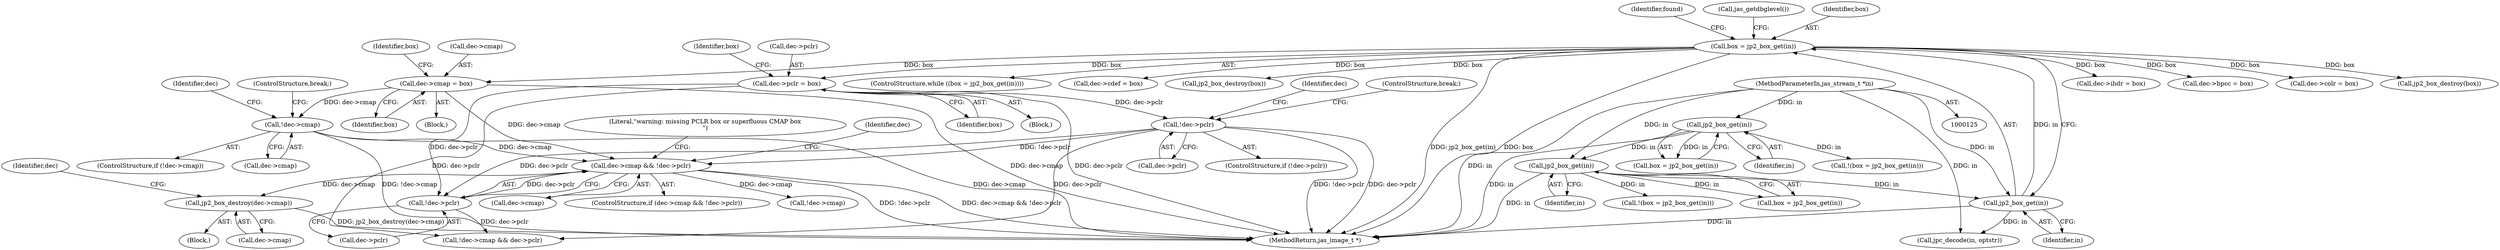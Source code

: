 digraph "0_jasper_d42b2388f7f8e0332c846675133acea151fc557a_33@pointer" {
"1000690" [label="(Call,jp2_box_destroy(dec->cmap))"];
"1000679" [label="(Call,dec->cmap && !dec->pclr)"];
"1000327" [label="(Call,dec->cmap = box)"];
"1000229" [label="(Call,box = jp2_box_get(in))"];
"1000231" [label="(Call,jp2_box_get(in))"];
"1000206" [label="(Call,jp2_box_get(in))"];
"1000167" [label="(Call,jp2_box_get(in))"];
"1000126" [label="(MethodParameterIn,jas_stream_t *in)"];
"1000322" [label="(Call,!dec->cmap)"];
"1000306" [label="(Call,!dec->pclr)"];
"1000311" [label="(Call,dec->pclr = box)"];
"1000683" [label="(Call,!dec->pclr)"];
"1000687" [label="(Block,)"];
"1000126" [label="(MethodParameterIn,jas_stream_t *in)"];
"1000306" [label="(Call,!dec->pclr)"];
"1000167" [label="(Call,jp2_box_get(in))"];
"1000263" [label="(Call,dec->ihdr = box)"];
"1000279" [label="(Call,dec->bpcc = box)"];
"1000310" [label="(Block,)"];
"1000703" [label="(Identifier,dec)"];
"1000366" [label="(Identifier,found)"];
"1000236" [label="(Call,jas_getdbglevel())"];
"1000204" [label="(Call,box = jp2_box_get(in))"];
"1000689" [label="(Literal,\"warning: missing PCLR box or superfluous CMAP box\n\")"];
"1000343" [label="(Call,dec->colr = box)"];
"1000165" [label="(Call,box = jp2_box_get(in))"];
"1000328" [label="(Call,dec->cmap)"];
"1000683" [label="(Call,!dec->pclr)"];
"1000315" [label="(Identifier,box)"];
"1000327" [label="(Call,dec->cmap = box)"];
"1000678" [label="(ControlStructure,if (dec->cmap && !dec->pclr))"];
"1000311" [label="(Call,dec->pclr = box)"];
"1000355" [label="(Call,jp2_box_destroy(box))"];
"1000232" [label="(Identifier,in)"];
"1000691" [label="(Call,dec->cmap)"];
"1000228" [label="(ControlStructure,while ((box = jp2_box_get(in))))"];
"1000230" [label="(Identifier,box)"];
"1000690" [label="(Call,jp2_box_destroy(dec->cmap))"];
"1000295" [label="(Call,dec->cdef = box)"];
"1000321" [label="(ControlStructure,if (!dec->cmap))"];
"1000203" [label="(Call,!(box = jp2_box_get(in)))"];
"1000206" [label="(Call,jp2_box_get(in))"];
"1000700" [label="(Call,!dec->cmap && dec->pclr)"];
"1000701" [label="(Call,!dec->cmap)"];
"1000680" [label="(Call,dec->cmap)"];
"1000333" [label="(Identifier,box)"];
"1000317" [label="(Identifier,box)"];
"1000229" [label="(Call,box = jp2_box_get(in))"];
"1000164" [label="(Call,!(box = jp2_box_get(in)))"];
"1000319" [label="(ControlStructure,break;)"];
"1000684" [label="(Call,dec->pclr)"];
"1001265" [label="(MethodReturn,jas_image_t *)"];
"1000331" [label="(Identifier,box)"];
"1000313" [label="(Identifier,dec)"];
"1000696" [label="(Identifier,dec)"];
"1000312" [label="(Call,dec->pclr)"];
"1001256" [label="(Call,jp2_box_destroy(box))"];
"1000329" [label="(Identifier,dec)"];
"1000323" [label="(Call,dec->cmap)"];
"1000377" [label="(Call,jpc_decode(in, optstr))"];
"1000231" [label="(Call,jp2_box_get(in))"];
"1000335" [label="(ControlStructure,break;)"];
"1000679" [label="(Call,dec->cmap && !dec->pclr)"];
"1000305" [label="(ControlStructure,if (!dec->pclr))"];
"1000168" [label="(Identifier,in)"];
"1000322" [label="(Call,!dec->cmap)"];
"1000326" [label="(Block,)"];
"1000307" [label="(Call,dec->pclr)"];
"1000207" [label="(Identifier,in)"];
"1000690" -> "1000687"  [label="AST: "];
"1000690" -> "1000691"  [label="CFG: "];
"1000691" -> "1000690"  [label="AST: "];
"1000696" -> "1000690"  [label="CFG: "];
"1000690" -> "1001265"  [label="DDG: jp2_box_destroy(dec->cmap)"];
"1000679" -> "1000690"  [label="DDG: dec->cmap"];
"1000679" -> "1000678"  [label="AST: "];
"1000679" -> "1000680"  [label="CFG: "];
"1000679" -> "1000683"  [label="CFG: "];
"1000680" -> "1000679"  [label="AST: "];
"1000683" -> "1000679"  [label="AST: "];
"1000689" -> "1000679"  [label="CFG: "];
"1000703" -> "1000679"  [label="CFG: "];
"1000679" -> "1001265"  [label="DDG: !dec->pclr"];
"1000679" -> "1001265"  [label="DDG: dec->cmap && !dec->pclr"];
"1000327" -> "1000679"  [label="DDG: dec->cmap"];
"1000322" -> "1000679"  [label="DDG: dec->cmap"];
"1000306" -> "1000679"  [label="DDG: !dec->pclr"];
"1000683" -> "1000679"  [label="DDG: dec->pclr"];
"1000679" -> "1000701"  [label="DDG: dec->cmap"];
"1000327" -> "1000326"  [label="AST: "];
"1000327" -> "1000331"  [label="CFG: "];
"1000328" -> "1000327"  [label="AST: "];
"1000331" -> "1000327"  [label="AST: "];
"1000333" -> "1000327"  [label="CFG: "];
"1000327" -> "1001265"  [label="DDG: dec->cmap"];
"1000327" -> "1000322"  [label="DDG: dec->cmap"];
"1000229" -> "1000327"  [label="DDG: box"];
"1000229" -> "1000228"  [label="AST: "];
"1000229" -> "1000231"  [label="CFG: "];
"1000230" -> "1000229"  [label="AST: "];
"1000231" -> "1000229"  [label="AST: "];
"1000236" -> "1000229"  [label="CFG: "];
"1000366" -> "1000229"  [label="CFG: "];
"1000229" -> "1001265"  [label="DDG: jp2_box_get(in)"];
"1000229" -> "1001265"  [label="DDG: box"];
"1000231" -> "1000229"  [label="DDG: in"];
"1000229" -> "1000263"  [label="DDG: box"];
"1000229" -> "1000279"  [label="DDG: box"];
"1000229" -> "1000295"  [label="DDG: box"];
"1000229" -> "1000311"  [label="DDG: box"];
"1000229" -> "1000343"  [label="DDG: box"];
"1000229" -> "1000355"  [label="DDG: box"];
"1000229" -> "1001256"  [label="DDG: box"];
"1000231" -> "1000232"  [label="CFG: "];
"1000232" -> "1000231"  [label="AST: "];
"1000231" -> "1001265"  [label="DDG: in"];
"1000206" -> "1000231"  [label="DDG: in"];
"1000126" -> "1000231"  [label="DDG: in"];
"1000231" -> "1000377"  [label="DDG: in"];
"1000206" -> "1000204"  [label="AST: "];
"1000206" -> "1000207"  [label="CFG: "];
"1000207" -> "1000206"  [label="AST: "];
"1000204" -> "1000206"  [label="CFG: "];
"1000206" -> "1001265"  [label="DDG: in"];
"1000206" -> "1000203"  [label="DDG: in"];
"1000206" -> "1000204"  [label="DDG: in"];
"1000167" -> "1000206"  [label="DDG: in"];
"1000126" -> "1000206"  [label="DDG: in"];
"1000167" -> "1000165"  [label="AST: "];
"1000167" -> "1000168"  [label="CFG: "];
"1000168" -> "1000167"  [label="AST: "];
"1000165" -> "1000167"  [label="CFG: "];
"1000167" -> "1001265"  [label="DDG: in"];
"1000167" -> "1000164"  [label="DDG: in"];
"1000167" -> "1000165"  [label="DDG: in"];
"1000126" -> "1000167"  [label="DDG: in"];
"1000126" -> "1000125"  [label="AST: "];
"1000126" -> "1001265"  [label="DDG: in"];
"1000126" -> "1000377"  [label="DDG: in"];
"1000322" -> "1000321"  [label="AST: "];
"1000322" -> "1000323"  [label="CFG: "];
"1000323" -> "1000322"  [label="AST: "];
"1000329" -> "1000322"  [label="CFG: "];
"1000335" -> "1000322"  [label="CFG: "];
"1000322" -> "1001265"  [label="DDG: !dec->cmap"];
"1000322" -> "1001265"  [label="DDG: dec->cmap"];
"1000306" -> "1000305"  [label="AST: "];
"1000306" -> "1000307"  [label="CFG: "];
"1000307" -> "1000306"  [label="AST: "];
"1000313" -> "1000306"  [label="CFG: "];
"1000319" -> "1000306"  [label="CFG: "];
"1000306" -> "1001265"  [label="DDG: dec->pclr"];
"1000306" -> "1001265"  [label="DDG: !dec->pclr"];
"1000311" -> "1000306"  [label="DDG: dec->pclr"];
"1000306" -> "1000683"  [label="DDG: dec->pclr"];
"1000306" -> "1000700"  [label="DDG: dec->pclr"];
"1000311" -> "1000310"  [label="AST: "];
"1000311" -> "1000315"  [label="CFG: "];
"1000312" -> "1000311"  [label="AST: "];
"1000315" -> "1000311"  [label="AST: "];
"1000317" -> "1000311"  [label="CFG: "];
"1000311" -> "1001265"  [label="DDG: dec->pclr"];
"1000311" -> "1000683"  [label="DDG: dec->pclr"];
"1000311" -> "1000700"  [label="DDG: dec->pclr"];
"1000683" -> "1000684"  [label="CFG: "];
"1000684" -> "1000683"  [label="AST: "];
"1000683" -> "1000700"  [label="DDG: dec->pclr"];
}

